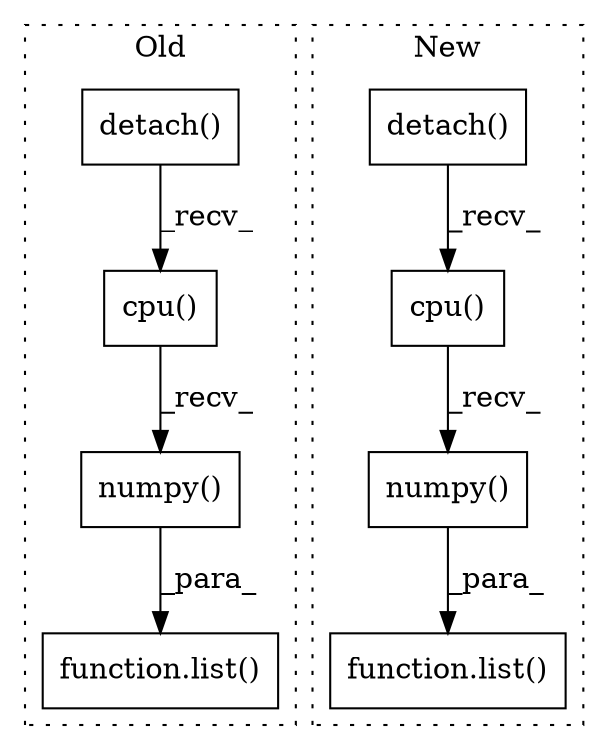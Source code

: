 digraph G {
subgraph cluster0 {
1 [label="function.list()" a="75" s="3362,3409" l="5,1" shape="box"];
5 [label="cpu()" a="75" s="3367" l="34" shape="box"];
7 [label="detach()" a="75" s="3367" l="28" shape="box"];
8 [label="numpy()" a="75" s="3367" l="42" shape="box"];
label = "Old";
style="dotted";
}
subgraph cluster1 {
2 [label="cpu()" a="75" s="3189" l="32" shape="box"];
3 [label="numpy()" a="75" s="3189" l="40" shape="box"];
4 [label="detach()" a="75" s="3189" l="26" shape="box"];
6 [label="function.list()" a="75" s="3184,3229" l="5,1" shape="box"];
label = "New";
style="dotted";
}
2 -> 3 [label="_recv_"];
3 -> 6 [label="_para_"];
4 -> 2 [label="_recv_"];
5 -> 8 [label="_recv_"];
7 -> 5 [label="_recv_"];
8 -> 1 [label="_para_"];
}